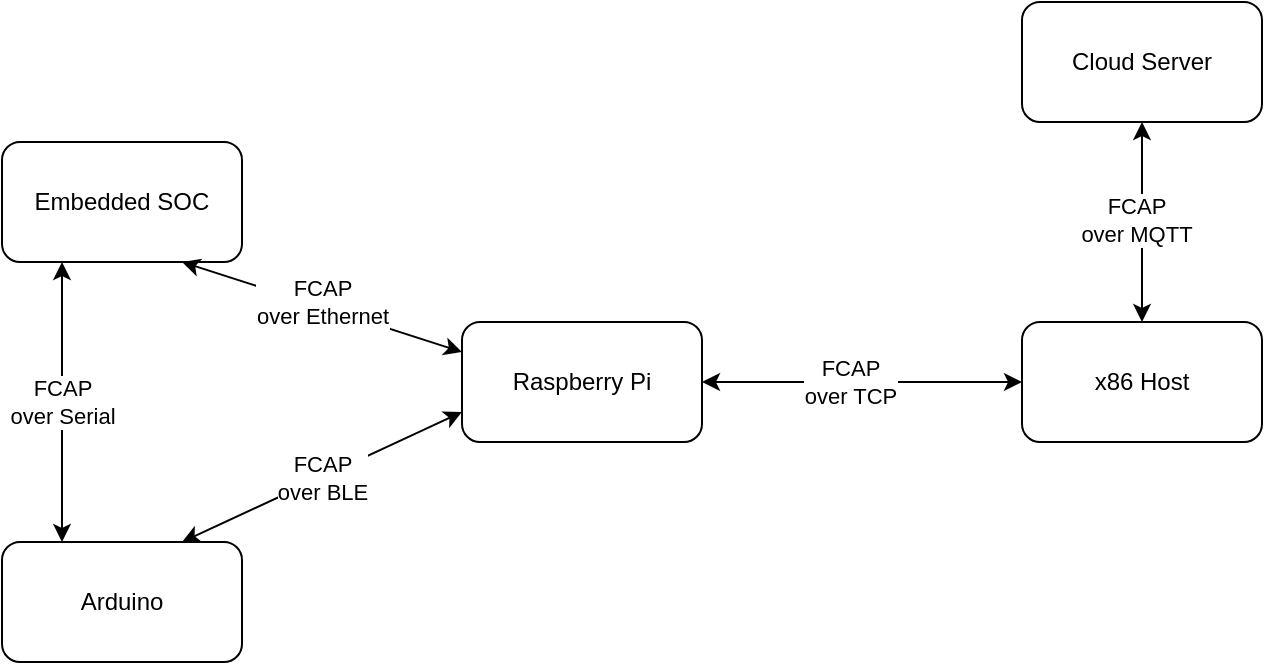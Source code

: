 <mxfile version="21.6.5" type="device">
  <diagram name="Page-1" id="5VGX4B9xoiKRE1uJR1DQ">
    <mxGraphModel dx="1015" dy="611" grid="1" gridSize="10" guides="1" tooltips="1" connect="1" arrows="1" fold="1" page="1" pageScale="1" pageWidth="850" pageHeight="1100" math="0" shadow="0">
      <root>
        <mxCell id="0" />
        <mxCell id="1" parent="0" />
        <mxCell id="i37GMi_hfIOGxnAa3iFj-13" value="FCAP &lt;br&gt;over Serial" style="edgeStyle=orthogonalEdgeStyle;rounded=0;orthogonalLoop=1;jettySize=auto;html=1;exitX=0.25;exitY=1;exitDx=0;exitDy=0;entryX=0.25;entryY=0;entryDx=0;entryDy=0;startArrow=classic;startFill=1;" edge="1" parent="1" source="i37GMi_hfIOGxnAa3iFj-5" target="i37GMi_hfIOGxnAa3iFj-7">
          <mxGeometry relative="1" as="geometry" />
        </mxCell>
        <mxCell id="i37GMi_hfIOGxnAa3iFj-5" value="Embedded SOC" style="rounded=1;whiteSpace=wrap;html=1;" vertex="1" parent="1">
          <mxGeometry x="110" y="210" width="120" height="60" as="geometry" />
        </mxCell>
        <mxCell id="i37GMi_hfIOGxnAa3iFj-6" value="Raspberry Pi" style="rounded=1;whiteSpace=wrap;html=1;" vertex="1" parent="1">
          <mxGeometry x="340" y="300" width="120" height="60" as="geometry" />
        </mxCell>
        <mxCell id="i37GMi_hfIOGxnAa3iFj-7" value="Arduino" style="rounded=1;whiteSpace=wrap;html=1;" vertex="1" parent="1">
          <mxGeometry x="110" y="410" width="120" height="60" as="geometry" />
        </mxCell>
        <mxCell id="i37GMi_hfIOGxnAa3iFj-20" style="edgeStyle=orthogonalEdgeStyle;rounded=0;orthogonalLoop=1;jettySize=auto;html=1;entryX=0.5;entryY=0;entryDx=0;entryDy=0;startArrow=classic;startFill=1;" edge="1" parent="1" source="i37GMi_hfIOGxnAa3iFj-8" target="i37GMi_hfIOGxnAa3iFj-9">
          <mxGeometry relative="1" as="geometry" />
        </mxCell>
        <mxCell id="i37GMi_hfIOGxnAa3iFj-21" value="FCAP&lt;br&gt;over MQTT" style="edgeLabel;html=1;align=center;verticalAlign=middle;resizable=0;points=[];" vertex="1" connectable="0" parent="i37GMi_hfIOGxnAa3iFj-20">
          <mxGeometry x="-0.033" y="-3" relative="1" as="geometry">
            <mxPoint as="offset" />
          </mxGeometry>
        </mxCell>
        <mxCell id="i37GMi_hfIOGxnAa3iFj-8" value="Cloud Server" style="rounded=1;whiteSpace=wrap;html=1;" vertex="1" parent="1">
          <mxGeometry x="620" y="140" width="120" height="60" as="geometry" />
        </mxCell>
        <mxCell id="i37GMi_hfIOGxnAa3iFj-9" value="x86 Host" style="rounded=1;whiteSpace=wrap;html=1;" vertex="1" parent="1">
          <mxGeometry x="620" y="300" width="120" height="60" as="geometry" />
        </mxCell>
        <mxCell id="i37GMi_hfIOGxnAa3iFj-10" value="" style="endArrow=classic;startArrow=classic;html=1;rounded=0;entryX=0.75;entryY=1;entryDx=0;entryDy=0;exitX=0;exitY=0.25;exitDx=0;exitDy=0;" edge="1" parent="1" source="i37GMi_hfIOGxnAa3iFj-6" target="i37GMi_hfIOGxnAa3iFj-5">
          <mxGeometry width="50" height="50" relative="1" as="geometry">
            <mxPoint x="10" y="460" as="sourcePoint" />
            <mxPoint x="60" y="410" as="targetPoint" />
          </mxGeometry>
        </mxCell>
        <mxCell id="i37GMi_hfIOGxnAa3iFj-14" value="FCAP&lt;br&gt;over Ethernet" style="edgeLabel;html=1;align=center;verticalAlign=middle;resizable=0;points=[];" vertex="1" connectable="0" parent="i37GMi_hfIOGxnAa3iFj-10">
          <mxGeometry x="0.247" y="-1" relative="1" as="geometry">
            <mxPoint x="17" y="4" as="offset" />
          </mxGeometry>
        </mxCell>
        <mxCell id="i37GMi_hfIOGxnAa3iFj-11" value="FCAP&lt;br&gt;over BLE" style="endArrow=classic;startArrow=classic;html=1;rounded=0;exitX=0.75;exitY=0;exitDx=0;exitDy=0;entryX=0;entryY=0.75;entryDx=0;entryDy=0;" edge="1" parent="1" source="i37GMi_hfIOGxnAa3iFj-7" target="i37GMi_hfIOGxnAa3iFj-6">
          <mxGeometry width="50" height="50" relative="1" as="geometry">
            <mxPoint x="120" y="440" as="sourcePoint" />
            <mxPoint x="170" y="390" as="targetPoint" />
          </mxGeometry>
        </mxCell>
        <mxCell id="i37GMi_hfIOGxnAa3iFj-16" value="" style="endArrow=classic;startArrow=classic;html=1;rounded=0;exitX=1;exitY=0.5;exitDx=0;exitDy=0;entryX=0;entryY=0.5;entryDx=0;entryDy=0;" edge="1" parent="1" source="i37GMi_hfIOGxnAa3iFj-6" target="i37GMi_hfIOGxnAa3iFj-9">
          <mxGeometry width="50" height="50" relative="1" as="geometry">
            <mxPoint x="490" y="320" as="sourcePoint" />
            <mxPoint x="540" y="270" as="targetPoint" />
          </mxGeometry>
        </mxCell>
        <mxCell id="i37GMi_hfIOGxnAa3iFj-19" value="FCAP&lt;br&gt;over TCP" style="edgeLabel;html=1;align=center;verticalAlign=middle;resizable=0;points=[];" vertex="1" connectable="0" parent="i37GMi_hfIOGxnAa3iFj-16">
          <mxGeometry x="-0.082" y="2" relative="1" as="geometry">
            <mxPoint y="2" as="offset" />
          </mxGeometry>
        </mxCell>
      </root>
    </mxGraphModel>
  </diagram>
</mxfile>
